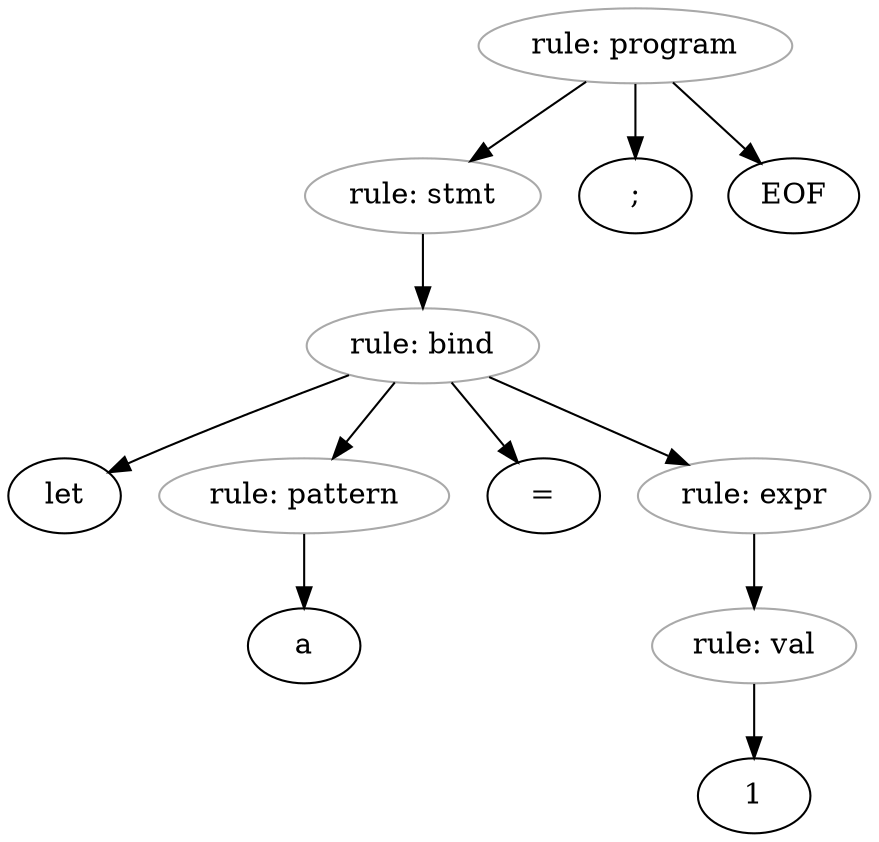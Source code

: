 digraph Program {
    node [label="\N"];
    1    [color=darkgray,
        label="rule: program"];
    2    [color=darkgray,
        label="rule: stmt"];
    1 -> 2;
    11    [label=";"];
    1 -> 11;
    12    [label=<EOF>];
    1 -> 12;
    3    [color=darkgray,
        label="rule: bind"];
    2 -> 3;
    4    [label=let];
    3 -> 4;
    5    [color=darkgray,
        label="rule: pattern"];
    3 -> 5;
    7    [label="="];
    3 -> 7;
    8    [color=darkgray,
        label="rule: expr"];
    3 -> 8;
    6    [label=a];
    5 -> 6;
    9    [color=darkgray,
        label="rule: val"];
    8 -> 9;
    10    [label=1];
    9 -> 10;
}
